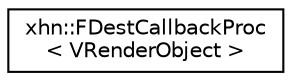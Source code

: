 digraph "Graphical Class Hierarchy"
{
  edge [fontname="Helvetica",fontsize="10",labelfontname="Helvetica",labelfontsize="10"];
  node [fontname="Helvetica",fontsize="10",shape=record];
  rankdir="LR";
  Node1 [label="xhn::FDestCallbackProc\l\< VRenderObject \>",height=0.2,width=0.4,color="black", fillcolor="white", style="filled",URL="$structxhn_1_1_f_dest_callback_proc.html"];
}
